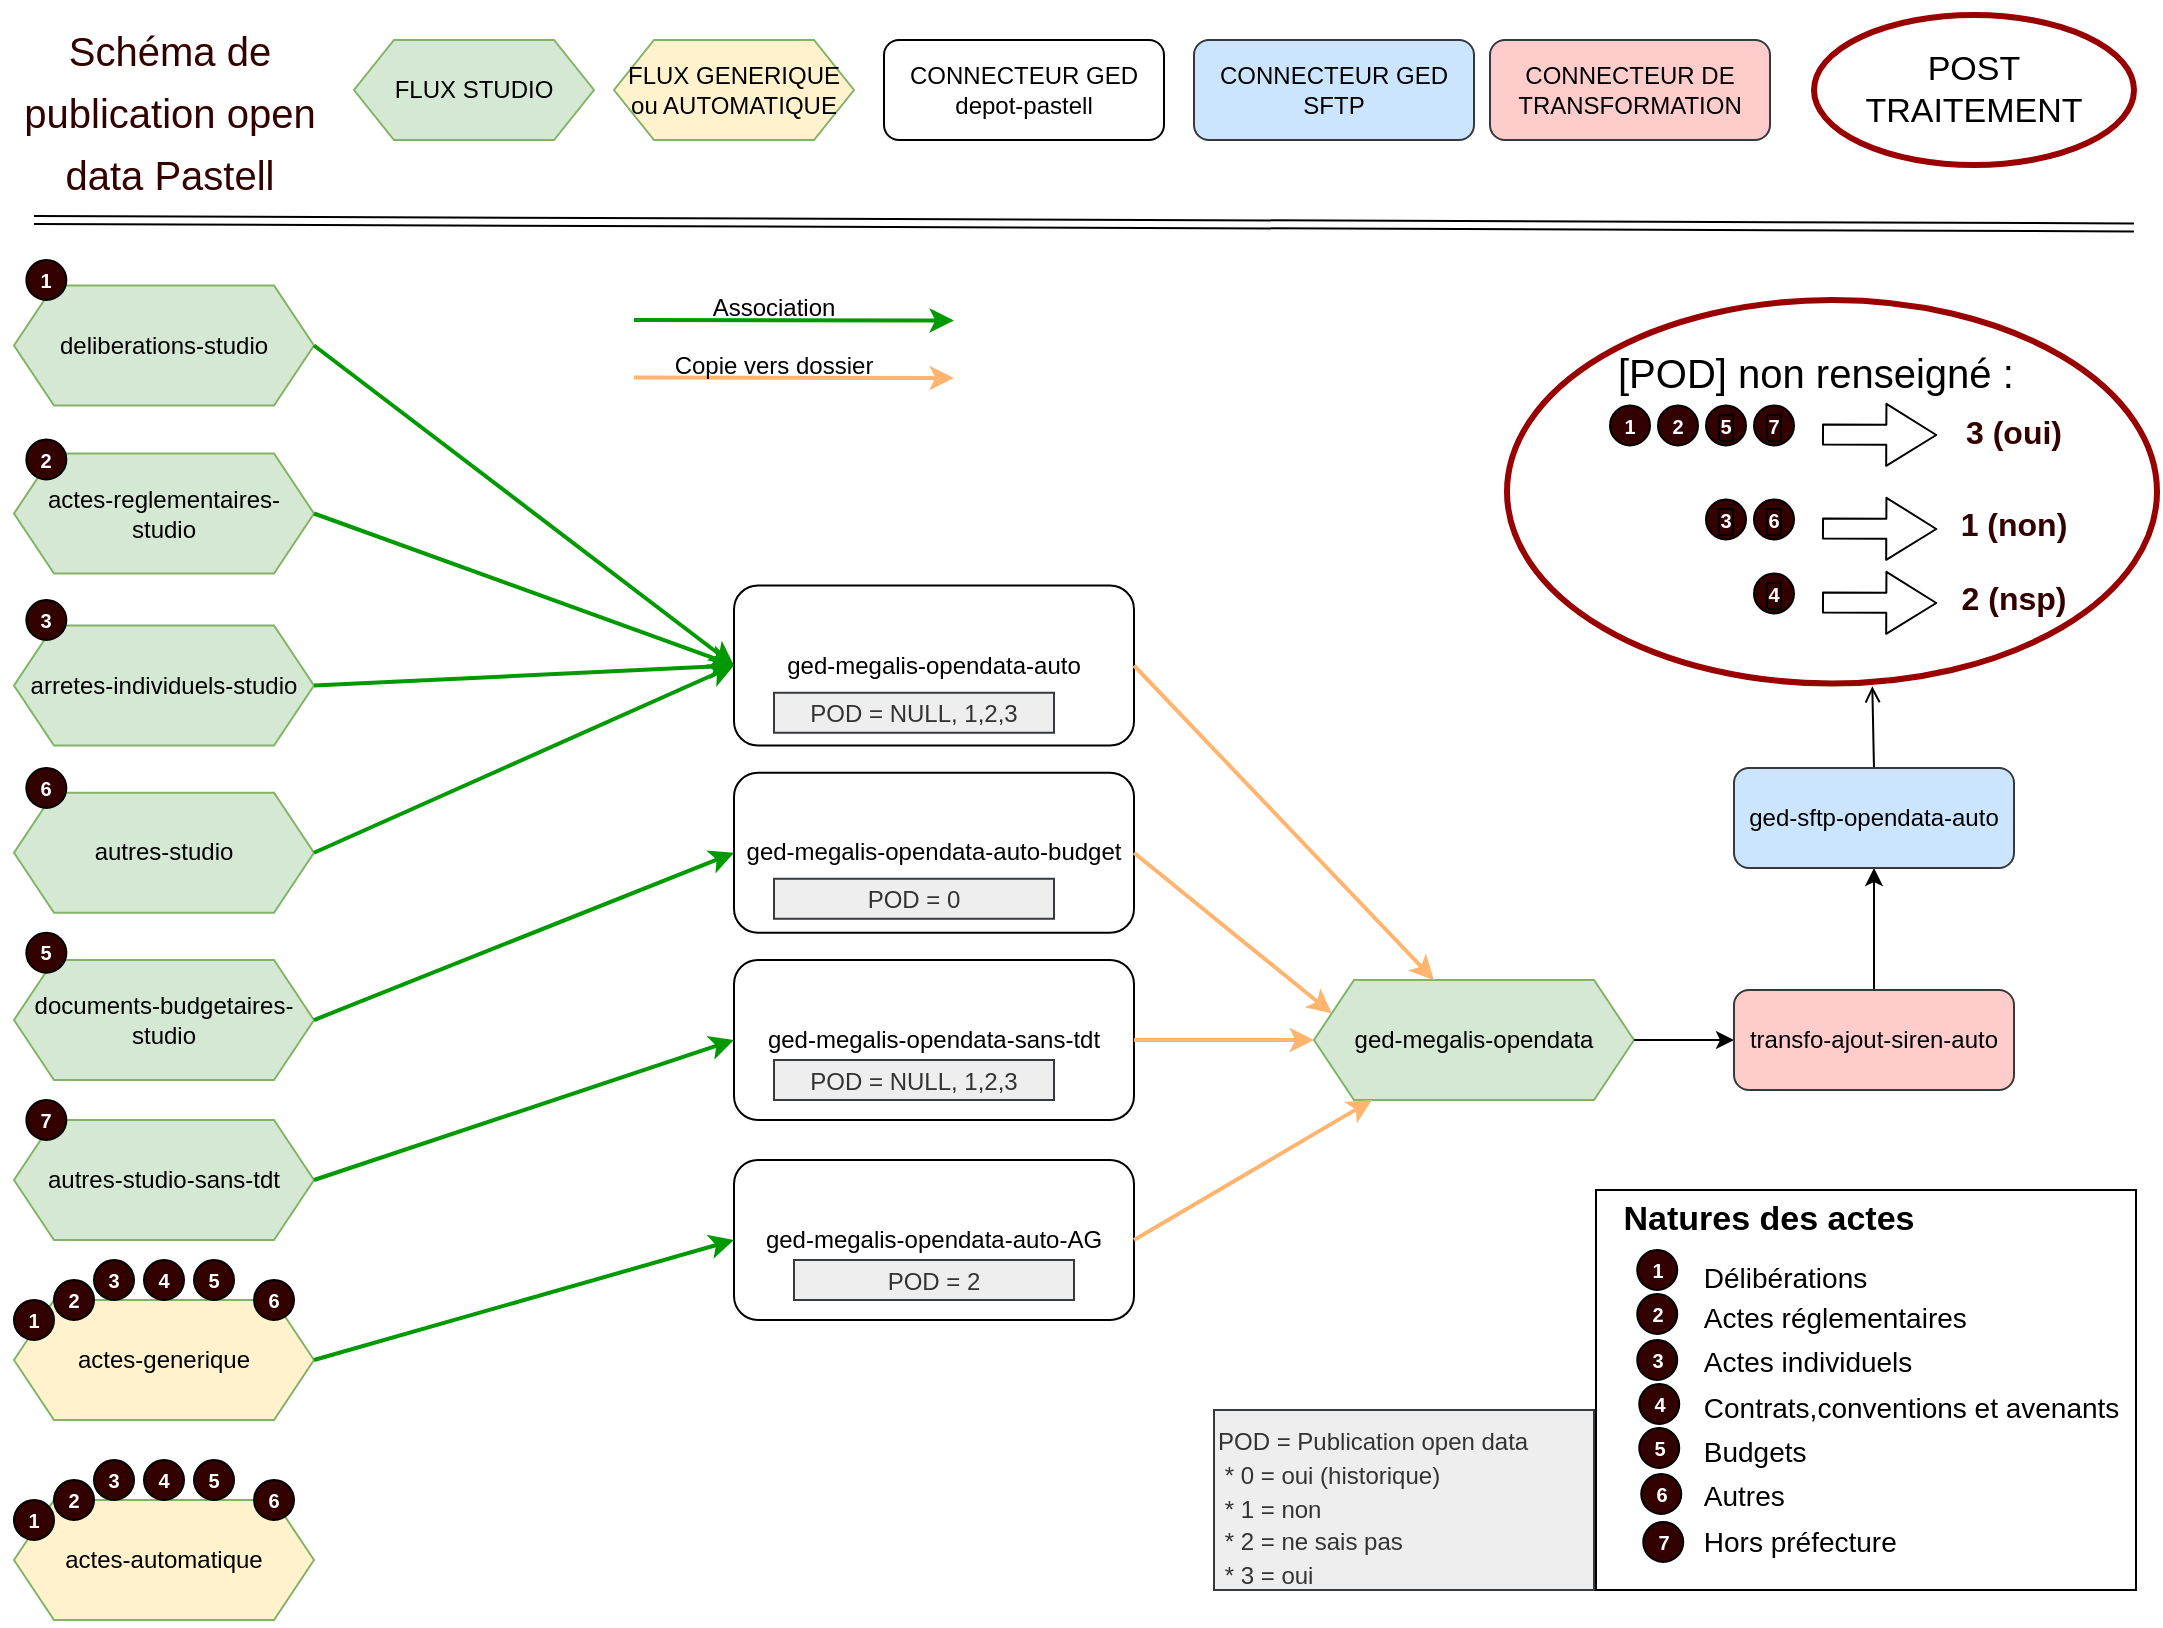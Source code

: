 <mxfile version="20.8.3" type="github">
  <diagram id="yKMXlh3He5rKh7WeZDES" name="Page-1">
    <mxGraphModel dx="1050" dy="538" grid="1" gridSize="10" guides="1" tooltips="1" connect="1" arrows="1" fold="1" page="1" pageScale="1" pageWidth="1169" pageHeight="827" math="0" shadow="0">
      <root>
        <mxCell id="0" />
        <mxCell id="1" parent="0" />
        <mxCell id="LRofh7eZILfoCd86CygD-2" value="actes-automatique" style="shape=hexagon;perimeter=hexagonPerimeter2;whiteSpace=wrap;html=1;fixedSize=1;fillColor=#FFF2CC;strokeColor=#82b366;" parent="1" vertex="1">
          <mxGeometry x="10" y="750" width="150" height="60" as="geometry" />
        </mxCell>
        <mxCell id="LRofh7eZILfoCd86CygD-1" value="actes-generique" style="shape=hexagon;perimeter=hexagonPerimeter2;whiteSpace=wrap;html=1;fixedSize=1;fillColor=#FFF2CC;strokeColor=#82b366;" parent="1" vertex="1">
          <mxGeometry x="10" y="650" width="150" height="60" as="geometry" />
        </mxCell>
        <mxCell id="QPKnpDNXjxQwDzzotiPI-1" value="ged-megalis-opendata-auto" style="rounded=1;whiteSpace=wrap;html=1;" parent="1" vertex="1">
          <mxGeometry x="370" y="292.75" width="200" height="80" as="geometry" />
        </mxCell>
        <mxCell id="QPKnpDNXjxQwDzzotiPI-2" value="ged-megalis-opendata-auto-AG" style="rounded=1;whiteSpace=wrap;html=1;" parent="1" vertex="1">
          <mxGeometry x="370" y="580" width="200" height="80" as="geometry" />
        </mxCell>
        <mxCell id="QPKnpDNXjxQwDzzotiPI-3" value="ged-megalis-opendata-auto-budget" style="rounded=1;whiteSpace=wrap;html=1;" parent="1" vertex="1">
          <mxGeometry x="370" y="386.38" width="200" height="80" as="geometry" />
        </mxCell>
        <mxCell id="QPKnpDNXjxQwDzzotiPI-5" value="ged-megalis-opendata-sans-tdt" style="rounded=1;whiteSpace=wrap;html=1;" parent="1" vertex="1">
          <mxGeometry x="370" y="480" width="200" height="80" as="geometry" />
        </mxCell>
        <mxCell id="QPKnpDNXjxQwDzzotiPI-6" value="ged-megalis-opendata" style="shape=hexagon;perimeter=hexagonPerimeter2;whiteSpace=wrap;html=1;fixedSize=1;fillColor=#d5e8d4;strokeColor=#82b366;" parent="1" vertex="1">
          <mxGeometry x="660" y="490" width="160" height="60" as="geometry" />
        </mxCell>
        <mxCell id="QPKnpDNXjxQwDzzotiPI-7" value="FLUX STUDIO" style="shape=hexagon;perimeter=hexagonPerimeter2;whiteSpace=wrap;html=1;fixedSize=1;fillColor=#d5e8d4;strokeColor=#82b366;" parent="1" vertex="1">
          <mxGeometry x="180" y="20" width="120" height="50" as="geometry" />
        </mxCell>
        <mxCell id="QPKnpDNXjxQwDzzotiPI-9" value="CONNECTEUR GED depot-pastell" style="rounded=1;whiteSpace=wrap;html=1;" parent="1" vertex="1">
          <mxGeometry x="445" y="20" width="140" height="50" as="geometry" />
        </mxCell>
        <mxCell id="QPKnpDNXjxQwDzzotiPI-14" value="deliberations-studio" style="shape=hexagon;perimeter=hexagonPerimeter2;whiteSpace=wrap;html=1;fixedSize=1;fillColor=#d5e8d4;strokeColor=#82b366;" parent="1" vertex="1">
          <mxGeometry x="10" y="142.75" width="150" height="60" as="geometry" />
        </mxCell>
        <mxCell id="QPKnpDNXjxQwDzzotiPI-15" value="" style="shape=link;html=1;rounded=0;" parent="1" edge="1">
          <mxGeometry width="100" relative="1" as="geometry">
            <mxPoint x="20" y="110" as="sourcePoint" />
            <mxPoint x="1070" y="113.717" as="targetPoint" />
          </mxGeometry>
        </mxCell>
        <mxCell id="QPKnpDNXjxQwDzzotiPI-16" value="" style="endArrow=classic;html=1;rounded=0;exitX=1;exitY=0.5;exitDx=0;exitDy=0;entryX=0;entryY=0.5;entryDx=0;entryDy=0;" parent="1" source="QPKnpDNXjxQwDzzotiPI-6" target="LRofh7eZILfoCd86CygD-12" edge="1">
          <mxGeometry width="50" height="50" relative="1" as="geometry">
            <mxPoint x="700" y="420" as="sourcePoint" />
            <mxPoint x="854.5" y="525" as="targetPoint" />
          </mxGeometry>
        </mxCell>
        <mxCell id="QPKnpDNXjxQwDzzotiPI-17" value="" style="endArrow=classic;html=1;rounded=0;entryX=0.5;entryY=1;entryDx=0;entryDy=0;exitX=0.5;exitY=0;exitDx=0;exitDy=0;" parent="1" source="LRofh7eZILfoCd86CygD-12" target="LRofh7eZILfoCd86CygD-13" edge="1">
          <mxGeometry width="50" height="50" relative="1" as="geometry">
            <mxPoint x="940" y="490" as="sourcePoint" />
            <mxPoint x="920" y="446" as="targetPoint" />
          </mxGeometry>
        </mxCell>
        <mxCell id="QPKnpDNXjxQwDzzotiPI-18" value="" style="endArrow=classic;html=1;rounded=0;entryX=0.375;entryY=0;entryDx=0;entryDy=0;exitX=1;exitY=0.5;exitDx=0;exitDy=0;strokeColor=#FFB570;strokeWidth=2;" parent="1" source="QPKnpDNXjxQwDzzotiPI-1" target="QPKnpDNXjxQwDzzotiPI-6" edge="1">
          <mxGeometry width="50" height="50" relative="1" as="geometry">
            <mxPoint x="550" y="330" as="sourcePoint" />
            <mxPoint x="600" y="280" as="targetPoint" />
          </mxGeometry>
        </mxCell>
        <mxCell id="QPKnpDNXjxQwDzzotiPI-19" value="" style="endArrow=classic;html=1;rounded=0;exitX=1;exitY=0.5;exitDx=0;exitDy=0;strokeColor=#FFB570;strokeWidth=2;" parent="1" source="QPKnpDNXjxQwDzzotiPI-2" target="QPKnpDNXjxQwDzzotiPI-6" edge="1">
          <mxGeometry width="50" height="50" relative="1" as="geometry">
            <mxPoint x="700" y="490" as="sourcePoint" />
            <mxPoint x="670" y="490" as="targetPoint" />
          </mxGeometry>
        </mxCell>
        <mxCell id="QPKnpDNXjxQwDzzotiPI-20" value="" style="endArrow=classic;html=1;rounded=0;entryX=0;entryY=0.5;entryDx=0;entryDy=0;exitX=1;exitY=0.5;exitDx=0;exitDy=0;strokeColor=#FFB570;strokeWidth=2;" parent="1" source="QPKnpDNXjxQwDzzotiPI-5" target="QPKnpDNXjxQwDzzotiPI-6" edge="1">
          <mxGeometry width="50" height="50" relative="1" as="geometry">
            <mxPoint x="550" y="540" as="sourcePoint" />
            <mxPoint x="600" y="490" as="targetPoint" />
          </mxGeometry>
        </mxCell>
        <mxCell id="QPKnpDNXjxQwDzzotiPI-23" value="actes-reglementaires-studio" style="shape=hexagon;perimeter=hexagonPerimeter2;whiteSpace=wrap;html=1;fixedSize=1;fillColor=#d5e8d4;strokeColor=#82b366;" parent="1" vertex="1">
          <mxGeometry x="10" y="226.75" width="150" height="60" as="geometry" />
        </mxCell>
        <mxCell id="QPKnpDNXjxQwDzzotiPI-24" value="arretes-individuels-studio" style="shape=hexagon;perimeter=hexagonPerimeter2;whiteSpace=wrap;html=1;fixedSize=1;fillColor=#d5e8d4;strokeColor=#82b366;" parent="1" vertex="1">
          <mxGeometry x="10" y="312.75" width="150" height="60" as="geometry" />
        </mxCell>
        <mxCell id="QPKnpDNXjxQwDzzotiPI-25" value="autres-studio" style="shape=hexagon;perimeter=hexagonPerimeter2;whiteSpace=wrap;html=1;fixedSize=1;fillColor=#d5e8d4;strokeColor=#82b366;" parent="1" vertex="1">
          <mxGeometry x="10.0" y="396.38" width="150" height="60" as="geometry" />
        </mxCell>
        <mxCell id="QPKnpDNXjxQwDzzotiPI-26" value="" style="endArrow=classic;html=1;rounded=0;entryX=0;entryY=0.5;entryDx=0;entryDy=0;exitX=1;exitY=0.5;exitDx=0;exitDy=0;strokeColor=#009900;strokeWidth=2;" parent="1" source="QPKnpDNXjxQwDzzotiPI-14" target="QPKnpDNXjxQwDzzotiPI-1" edge="1">
          <mxGeometry width="50" height="50" relative="1" as="geometry">
            <mxPoint x="150" y="260" as="sourcePoint" />
            <mxPoint x="200" y="210" as="targetPoint" />
          </mxGeometry>
        </mxCell>
        <mxCell id="QPKnpDNXjxQwDzzotiPI-27" value="" style="endArrow=classic;html=1;rounded=0;entryX=0;entryY=0.5;entryDx=0;entryDy=0;exitX=1;exitY=0.5;exitDx=0;exitDy=0;strokeColor=#009900;strokeWidth=2;" parent="1" source="QPKnpDNXjxQwDzzotiPI-23" target="QPKnpDNXjxQwDzzotiPI-1" edge="1">
          <mxGeometry width="50" height="50" relative="1" as="geometry">
            <mxPoint x="150" y="320" as="sourcePoint" />
            <mxPoint x="200" y="270" as="targetPoint" />
          </mxGeometry>
        </mxCell>
        <mxCell id="QPKnpDNXjxQwDzzotiPI-28" value="" style="endArrow=classic;html=1;rounded=0;entryX=0;entryY=0.5;entryDx=0;entryDy=0;exitX=1;exitY=0.5;exitDx=0;exitDy=0;strokeColor=#009900;strokeWidth=2;" parent="1" source="QPKnpDNXjxQwDzzotiPI-24" target="QPKnpDNXjxQwDzzotiPI-1" edge="1">
          <mxGeometry width="50" height="50" relative="1" as="geometry">
            <mxPoint x="150" y="372.75" as="sourcePoint" />
            <mxPoint x="200" y="322.75" as="targetPoint" />
          </mxGeometry>
        </mxCell>
        <mxCell id="QPKnpDNXjxQwDzzotiPI-29" value="" style="endArrow=classic;html=1;rounded=0;entryX=0;entryY=0.5;entryDx=0;entryDy=0;exitX=1;exitY=0.5;exitDx=0;exitDy=0;strokeColor=#009900;strokeWidth=2;" parent="1" source="QPKnpDNXjxQwDzzotiPI-25" target="QPKnpDNXjxQwDzzotiPI-1" edge="1">
          <mxGeometry width="50" height="50" relative="1" as="geometry">
            <mxPoint x="150" y="430" as="sourcePoint" />
            <mxPoint x="200" y="380" as="targetPoint" />
          </mxGeometry>
        </mxCell>
        <mxCell id="QPKnpDNXjxQwDzzotiPI-34" value="" style="endArrow=classic;html=1;rounded=0;exitX=1;exitY=0.5;exitDx=0;exitDy=0;entryX=0;entryY=0.5;entryDx=0;entryDy=0;strokeColor=#009900;strokeWidth=2;" parent="1" target="QPKnpDNXjxQwDzzotiPI-2" edge="1">
          <mxGeometry width="50" height="50" relative="1" as="geometry">
            <mxPoint x="160" y="680" as="sourcePoint" />
            <mxPoint x="360" y="433" as="targetPoint" />
          </mxGeometry>
        </mxCell>
        <mxCell id="QPKnpDNXjxQwDzzotiPI-35" value="documents-budgetaires-studio" style="shape=hexagon;perimeter=hexagonPerimeter2;whiteSpace=wrap;html=1;fixedSize=1;fillColor=#d5e8d4;strokeColor=#82b366;" parent="1" vertex="1">
          <mxGeometry x="10" y="480" width="150" height="60" as="geometry" />
        </mxCell>
        <mxCell id="QPKnpDNXjxQwDzzotiPI-38" value="autres-studio-sans-tdt" style="shape=hexagon;perimeter=hexagonPerimeter2;whiteSpace=wrap;html=1;fixedSize=1;fillColor=#d5e8d4;strokeColor=#82b366;" parent="1" vertex="1">
          <mxGeometry x="10" y="560" width="150" height="60" as="geometry" />
        </mxCell>
        <mxCell id="QPKnpDNXjxQwDzzotiPI-39" value="" style="endArrow=classic;html=1;rounded=0;exitX=1;exitY=0.5;exitDx=0;exitDy=0;entryX=0;entryY=0.5;entryDx=0;entryDy=0;strokeColor=#009900;strokeWidth=2;" parent="1" source="QPKnpDNXjxQwDzzotiPI-38" target="QPKnpDNXjxQwDzzotiPI-5" edge="1">
          <mxGeometry width="50" height="50" relative="1" as="geometry">
            <mxPoint x="700" y="560" as="sourcePoint" />
            <mxPoint x="750" y="510" as="targetPoint" />
          </mxGeometry>
        </mxCell>
        <mxCell id="NiUOaJjkk8fQGssEyTuc-1" value="1" style="ellipse;whiteSpace=wrap;html=1;fillColor=#330000;fontColor=#FFFFFF;fontSize=10;fontStyle=1" parent="1" vertex="1">
          <mxGeometry x="16.17" y="130" width="20" height="20" as="geometry" />
        </mxCell>
        <mxCell id="NiUOaJjkk8fQGssEyTuc-2" value="2" style="ellipse;whiteSpace=wrap;html=1;fillColor=#330000;fontColor=#FFFFFF;fontSize=10;fontStyle=1" parent="1" vertex="1">
          <mxGeometry x="16.17" y="219.75" width="20" height="20" as="geometry" />
        </mxCell>
        <mxCell id="NiUOaJjkk8fQGssEyTuc-4" value="6" style="ellipse;whiteSpace=wrap;html=1;fillColor=#330000;fontColor=#FFFFFF;fontSize=10;fontStyle=1" parent="1" vertex="1">
          <mxGeometry x="16.17" y="384" width="20" height="20" as="geometry" />
        </mxCell>
        <mxCell id="NiUOaJjkk8fQGssEyTuc-5" value="3" style="ellipse;whiteSpace=wrap;html=1;fillColor=#330000;fontColor=#FFFFFF;fontSize=10;fontStyle=1" parent="1" vertex="1">
          <mxGeometry x="16.17" y="300" width="20" height="20" as="geometry" />
        </mxCell>
        <mxCell id="NiUOaJjkk8fQGssEyTuc-7" value="5" style="ellipse;whiteSpace=wrap;html=1;fillColor=#330000;fontColor=#FFFFFF;fontSize=10;fontStyle=1" parent="1" vertex="1">
          <mxGeometry x="16.17" y="466.38" width="20" height="20" as="geometry" />
        </mxCell>
        <mxCell id="NiUOaJjkk8fQGssEyTuc-9" value="7" style="ellipse;whiteSpace=wrap;html=1;fillColor=#330000;fontColor=#FFFFFF;fontSize=10;fontStyle=1" parent="1" vertex="1">
          <mxGeometry x="16.17" y="550" width="20" height="20" as="geometry" />
        </mxCell>
        <mxCell id="NiUOaJjkk8fQGssEyTuc-10" value="4" style="ellipse;whiteSpace=wrap;html=1;fillColor=#330000;fontColor=#FFFFFF;fontSize=10;fontStyle=1" parent="1" vertex="1">
          <mxGeometry x="75" y="630" width="20" height="20" as="geometry" />
        </mxCell>
        <mxCell id="NiUOaJjkk8fQGssEyTuc-15" value="" style="edgeStyle=none;orthogonalLoop=1;jettySize=auto;html=1;rounded=0;fontSize=24;fontColor=#FFFFFF;endArrow=open;startSize=14;endSize=6;sourcePerimeterSpacing=8;targetPerimeterSpacing=8;curved=1;entryX=0.562;entryY=1.007;entryDx=0;entryDy=0;exitX=0.5;exitY=0;exitDx=0;exitDy=0;entryPerimeter=0;" parent="1" source="LRofh7eZILfoCd86CygD-13" target="LRofh7eZILfoCd86CygD-15" edge="1">
          <mxGeometry width="140" relative="1" as="geometry">
            <mxPoint x="920" y="390" as="sourcePoint" />
            <mxPoint x="620" y="320" as="targetPoint" />
            <Array as="points" />
          </mxGeometry>
        </mxCell>
        <mxCell id="NiUOaJjkk8fQGssEyTuc-28" value="&lt;font style=&quot;font-size: 10px;&quot;&gt;1&lt;/font&gt;" style="ellipse;whiteSpace=wrap;html=1;fillColor=#330000;fontColor=#FFFFFF;fontSize=10;fontStyle=1" parent="1" vertex="1">
          <mxGeometry x="808" y="202.75" width="20" height="20" as="geometry" />
        </mxCell>
        <mxCell id="NiUOaJjkk8fQGssEyTuc-29" value="2" style="ellipse;whiteSpace=wrap;html=1;fillColor=#330000;fontColor=#FFFFFF;fontSize=10;fontStyle=1" parent="1" vertex="1">
          <mxGeometry x="832" y="202.75" width="20" height="20" as="geometry" />
        </mxCell>
        <mxCell id="NiUOaJjkk8fQGssEyTuc-30" value="5" style="ellipse;whiteSpace=wrap;html=1;fillColor=#330000;fontColor=#FFFFFF;fontSize=10;fontStyle=1;labelBorderColor=default;" parent="1" vertex="1">
          <mxGeometry x="856" y="202.75" width="20" height="20" as="geometry" />
        </mxCell>
        <mxCell id="NiUOaJjkk8fQGssEyTuc-31" value="7" style="ellipse;whiteSpace=wrap;html=1;fillColor=#330000;fontColor=#FFFFFF;fontSize=10;fontStyle=1;labelBorderColor=default;" parent="1" vertex="1">
          <mxGeometry x="880" y="202.75" width="20" height="20" as="geometry" />
        </mxCell>
        <mxCell id="NiUOaJjkk8fQGssEyTuc-40" value="6" style="ellipse;whiteSpace=wrap;html=1;fillColor=#330000;fontColor=#FFFFFF;fontSize=10;fontStyle=1;labelBorderColor=default;" parent="1" vertex="1">
          <mxGeometry x="880" y="249.75" width="20" height="20" as="geometry" />
        </mxCell>
        <mxCell id="NiUOaJjkk8fQGssEyTuc-41" value="3" style="ellipse;whiteSpace=wrap;html=1;fillColor=#330000;fontColor=#FFFFFF;fontSize=10;fontStyle=1;labelBorderColor=default;" parent="1" vertex="1">
          <mxGeometry x="856" y="249.75" width="20" height="20" as="geometry" />
        </mxCell>
        <mxCell id="NiUOaJjkk8fQGssEyTuc-43" value="" style="edgeStyle=none;orthogonalLoop=1;jettySize=auto;html=1;shape=flexArrow;rounded=1;startSize=8;endSize=8;fontSize=20;fontColor=#330000;endArrow=open;sourcePerimeterSpacing=8;targetPerimeterSpacing=8;curved=1;" parent="1" edge="1">
          <mxGeometry width="140" relative="1" as="geometry">
            <mxPoint x="914" y="217.25" as="sourcePoint" />
            <mxPoint x="971.65" y="217.5" as="targetPoint" />
            <Array as="points" />
          </mxGeometry>
        </mxCell>
        <mxCell id="NiUOaJjkk8fQGssEyTuc-44" value="3 (oui)" style="text;strokeColor=none;fillColor=none;html=1;align=center;verticalAlign=middle;whiteSpace=wrap;rounded=0;fontSize=16;fontColor=#330000;fontStyle=1" parent="1" vertex="1">
          <mxGeometry x="980" y="200.75" width="60" height="30" as="geometry" />
        </mxCell>
        <mxCell id="NiUOaJjkk8fQGssEyTuc-45" value="" style="edgeStyle=none;orthogonalLoop=1;jettySize=auto;html=1;shape=flexArrow;rounded=1;startSize=8;endSize=8;fontSize=20;fontColor=#330000;endArrow=open;sourcePerimeterSpacing=8;targetPerimeterSpacing=8;curved=1;" parent="1" edge="1">
          <mxGeometry width="140" relative="1" as="geometry">
            <mxPoint x="914" y="264.25" as="sourcePoint" />
            <mxPoint x="971.65" y="264.5" as="targetPoint" />
            <Array as="points" />
          </mxGeometry>
        </mxCell>
        <mxCell id="NiUOaJjkk8fQGssEyTuc-46" value="1 (non)" style="text;strokeColor=none;fillColor=none;html=1;align=center;verticalAlign=middle;whiteSpace=wrap;rounded=0;fontSize=16;fontColor=#330000;fontStyle=1" parent="1" vertex="1">
          <mxGeometry x="980" y="247" width="60" height="30" as="geometry" />
        </mxCell>
        <mxCell id="NiUOaJjkk8fQGssEyTuc-51" value="4" style="ellipse;whiteSpace=wrap;html=1;fillColor=#330000;fontColor=#FFFFFF;fontSize=10;fontStyle=1;labelBorderColor=default;" parent="1" vertex="1">
          <mxGeometry x="880" y="286.75" width="20" height="20" as="geometry" />
        </mxCell>
        <mxCell id="NiUOaJjkk8fQGssEyTuc-52" value="" style="edgeStyle=none;orthogonalLoop=1;jettySize=auto;html=1;shape=flexArrow;rounded=1;startSize=8;endSize=8;fontSize=20;fontColor=#330000;endArrow=open;sourcePerimeterSpacing=8;targetPerimeterSpacing=8;curved=1;" parent="1" edge="1">
          <mxGeometry width="140" relative="1" as="geometry">
            <mxPoint x="914" y="301.25" as="sourcePoint" />
            <mxPoint x="971.65" y="301.5" as="targetPoint" />
            <Array as="points" />
          </mxGeometry>
        </mxCell>
        <mxCell id="NiUOaJjkk8fQGssEyTuc-53" value="2 (nsp)" style="text;strokeColor=none;fillColor=none;html=1;align=center;verticalAlign=middle;whiteSpace=wrap;rounded=0;fontSize=16;fontColor=#330000;fontStyle=1" parent="1" vertex="1">
          <mxGeometry x="980" y="284" width="60" height="30" as="geometry" />
        </mxCell>
        <mxCell id="NiUOaJjkk8fQGssEyTuc-56" value="&lt;span style=&quot;color: rgb(51, 51, 51); font-size: 12px;&quot;&gt;POD = NULL, 1,2,3&lt;/span&gt;" style="rounded=0;whiteSpace=wrap;html=1;fontSize=14;fillColor=#eeeeee;strokeColor=#36393d;" parent="1" vertex="1">
          <mxGeometry x="390" y="346.38" width="140" height="20" as="geometry" />
        </mxCell>
        <mxCell id="NiUOaJjkk8fQGssEyTuc-57" value="&lt;span style=&quot;color: rgb(51, 51, 51); font-size: 12px;&quot;&gt;POD = 2&lt;/span&gt;" style="rounded=0;whiteSpace=wrap;html=1;fontSize=14;fillColor=#eeeeee;strokeColor=#36393d;" parent="1" vertex="1">
          <mxGeometry x="400" y="630" width="140" height="20" as="geometry" />
        </mxCell>
        <mxCell id="NiUOaJjkk8fQGssEyTuc-58" value="&lt;span style=&quot;color: rgb(51, 51, 51); font-size: 12px;&quot;&gt;POD = 0&lt;/span&gt;" style="rounded=0;whiteSpace=wrap;html=1;fontSize=14;fillColor=#eeeeee;strokeColor=#36393d;" parent="1" vertex="1">
          <mxGeometry x="390" y="439.38" width="140" height="20" as="geometry" />
        </mxCell>
        <mxCell id="NiUOaJjkk8fQGssEyTuc-59" value="&lt;span style=&quot;color: rgb(51, 51, 51); font-size: 12px;&quot;&gt;POD = NULL, 1,2,3&lt;/span&gt;" style="rounded=0;whiteSpace=wrap;html=1;fontSize=14;fillColor=#eeeeee;strokeColor=#36393d;" parent="1" vertex="1">
          <mxGeometry x="390" y="530" width="140" height="20" as="geometry" />
        </mxCell>
        <mxCell id="NiUOaJjkk8fQGssEyTuc-61" value="&lt;span style=&quot;color: rgb(51, 51, 51); font-size: 12px;&quot;&gt;POD = Publication open data&lt;br&gt;&amp;nbsp;* 0 = oui (historique)&lt;br&gt;&amp;nbsp;* 1 = non&lt;br&gt;&amp;nbsp;* 2 = ne sais pas&lt;br&gt;&amp;nbsp;* 3 = oui&lt;br&gt;&lt;br&gt;&lt;/span&gt;" style="rounded=0;whiteSpace=wrap;html=1;fontSize=14;fillColor=#eeeeee;strokeColor=#36393d;verticalAlign=top;align=left;" parent="1" vertex="1">
          <mxGeometry x="610" y="705" width="190" height="90" as="geometry" />
        </mxCell>
        <mxCell id="NiUOaJjkk8fQGssEyTuc-64" value="" style="endArrow=classic;html=1;rounded=0;entryX=0;entryY=0.5;entryDx=0;entryDy=0;exitX=1;exitY=0.5;exitDx=0;exitDy=0;strokeColor=#009900;strokeWidth=2;" parent="1" target="QPKnpDNXjxQwDzzotiPI-3" edge="1">
          <mxGeometry width="50" height="50" relative="1" as="geometry">
            <mxPoint x="160" y="510.01" as="sourcePoint" />
            <mxPoint x="370" y="421.38" as="targetPoint" />
          </mxGeometry>
        </mxCell>
        <mxCell id="NiUOaJjkk8fQGssEyTuc-68" value="&lt;font style=&quot;font-size: 20px;&quot;&gt;Schéma de publication open data Pastell&lt;/font&gt;" style="text;strokeColor=none;fillColor=none;html=1;align=center;verticalAlign=middle;whiteSpace=wrap;rounded=0;fontSize=26;fontColor=#330000;" parent="1" vertex="1">
          <mxGeometry x="3.09" width="170" height="110" as="geometry" />
        </mxCell>
        <mxCell id="NiUOaJjkk8fQGssEyTuc-77" value="1" style="ellipse;whiteSpace=wrap;html=1;fillColor=#330000;fontColor=#FFFFFF;fontSize=10;fontStyle=1" parent="1" vertex="1">
          <mxGeometry x="10.0" y="650" width="20" height="20" as="geometry" />
        </mxCell>
        <mxCell id="NiUOaJjkk8fQGssEyTuc-78" value="2" style="ellipse;whiteSpace=wrap;html=1;fillColor=#330000;fontColor=#FFFFFF;fontSize=10;fontStyle=1" parent="1" vertex="1">
          <mxGeometry x="30.0" y="640" width="20" height="20" as="geometry" />
        </mxCell>
        <mxCell id="NiUOaJjkk8fQGssEyTuc-79" value="3" style="ellipse;whiteSpace=wrap;html=1;fillColor=#330000;fontColor=#FFFFFF;fontSize=10;fontStyle=1" parent="1" vertex="1">
          <mxGeometry x="50.0" y="630" width="20" height="20" as="geometry" />
        </mxCell>
        <mxCell id="NiUOaJjkk8fQGssEyTuc-80" value="5" style="ellipse;whiteSpace=wrap;html=1;fillColor=#330000;fontColor=#FFFFFF;fontSize=10;fontStyle=1" parent="1" vertex="1">
          <mxGeometry x="100.0" y="630" width="20" height="20" as="geometry" />
        </mxCell>
        <mxCell id="NiUOaJjkk8fQGssEyTuc-81" value="6" style="ellipse;whiteSpace=wrap;html=1;fillColor=#330000;fontColor=#FFFFFF;fontSize=10;fontStyle=1" parent="1" vertex="1">
          <mxGeometry x="130" y="640" width="20" height="20" as="geometry" />
        </mxCell>
        <mxCell id="zd7bPqSFU-WeYQIz0miQ-1" value="" style="edgeStyle=none;orthogonalLoop=1;jettySize=auto;html=1;rounded=0;endArrow=classic;startSize=6;endSize=6;sourcePerimeterSpacing=8;targetPerimeterSpacing=8;curved=1;exitX=1;exitY=0.5;exitDx=0;exitDy=0;entryX=0;entryY=0.25;entryDx=0;entryDy=0;strokeColor=#FFB570;strokeWidth=2;endFill=1;" parent="1" source="QPKnpDNXjxQwDzzotiPI-3" target="QPKnpDNXjxQwDzzotiPI-6" edge="1">
          <mxGeometry width="140" relative="1" as="geometry">
            <mxPoint x="480" y="350" as="sourcePoint" />
            <mxPoint x="620" y="350" as="targetPoint" />
            <Array as="points" />
          </mxGeometry>
        </mxCell>
        <mxCell id="0H2d5lAbGC8Fw2T8ENVp-2" value="4" style="ellipse;whiteSpace=wrap;html=1;fillColor=#330000;fontColor=#FFFFFF;fontSize=10;fontStyle=1" parent="1" vertex="1">
          <mxGeometry x="75" y="730" width="20" height="20" as="geometry" />
        </mxCell>
        <mxCell id="0H2d5lAbGC8Fw2T8ENVp-3" value="1" style="ellipse;whiteSpace=wrap;html=1;fillColor=#330000;fontColor=#FFFFFF;fontSize=10;fontStyle=1" parent="1" vertex="1">
          <mxGeometry x="10.0" y="750" width="20" height="20" as="geometry" />
        </mxCell>
        <mxCell id="0H2d5lAbGC8Fw2T8ENVp-4" value="2" style="ellipse;whiteSpace=wrap;html=1;fillColor=#330000;fontColor=#FFFFFF;fontSize=10;fontStyle=1" parent="1" vertex="1">
          <mxGeometry x="30.0" y="740" width="20" height="20" as="geometry" />
        </mxCell>
        <mxCell id="0H2d5lAbGC8Fw2T8ENVp-5" value="3" style="ellipse;whiteSpace=wrap;html=1;fillColor=#330000;fontColor=#FFFFFF;fontSize=10;fontStyle=1" parent="1" vertex="1">
          <mxGeometry x="50.0" y="730" width="20" height="20" as="geometry" />
        </mxCell>
        <mxCell id="0H2d5lAbGC8Fw2T8ENVp-6" value="5" style="ellipse;whiteSpace=wrap;html=1;fillColor=#330000;fontColor=#FFFFFF;fontSize=10;fontStyle=1" parent="1" vertex="1">
          <mxGeometry x="100.0" y="730" width="20" height="20" as="geometry" />
        </mxCell>
        <mxCell id="0H2d5lAbGC8Fw2T8ENVp-7" value="6" style="ellipse;whiteSpace=wrap;html=1;fillColor=#330000;fontColor=#FFFFFF;fontSize=10;fontStyle=1" parent="1" vertex="1">
          <mxGeometry x="130" y="740" width="20" height="20" as="geometry" />
        </mxCell>
        <mxCell id="LRofh7eZILfoCd86CygD-9" value="FLUX GENERIQUE ou AUTOMATIQUE" style="shape=hexagon;perimeter=hexagonPerimeter2;whiteSpace=wrap;html=1;fixedSize=1;fillColor=#FFF2CC;strokeColor=#82b366;" parent="1" vertex="1">
          <mxGeometry x="310" y="20" width="120" height="50" as="geometry" />
        </mxCell>
        <mxCell id="LRofh7eZILfoCd86CygD-10" value="CONNECTEUR GED SFTP" style="rounded=1;whiteSpace=wrap;html=1;fillColor=#cce5ff;strokeColor=#36393d;" parent="1" vertex="1">
          <mxGeometry x="600" y="20" width="140" height="50" as="geometry" />
        </mxCell>
        <mxCell id="LRofh7eZILfoCd86CygD-11" value="CONNECTEUR DE TRANSFORMATION" style="rounded=1;whiteSpace=wrap;html=1;fillColor=#ffcccc;strokeColor=#36393d;" parent="1" vertex="1">
          <mxGeometry x="748" y="20" width="140" height="50" as="geometry" />
        </mxCell>
        <mxCell id="LRofh7eZILfoCd86CygD-12" value="transfo-ajout-siren-auto" style="rounded=1;whiteSpace=wrap;html=1;fillColor=#ffcccc;strokeColor=#36393d;" parent="1" vertex="1">
          <mxGeometry x="870" y="495" width="140" height="50" as="geometry" />
        </mxCell>
        <mxCell id="LRofh7eZILfoCd86CygD-13" value="ged-sftp-opendata-auto" style="rounded=1;whiteSpace=wrap;html=1;fillColor=#cce5ff;strokeColor=#36393d;" parent="1" vertex="1">
          <mxGeometry x="870" y="384" width="140" height="50" as="geometry" />
        </mxCell>
        <mxCell id="LRofh7eZILfoCd86CygD-15" value="" style="ellipse;whiteSpace=wrap;html=1;fontSize=17;fillColor=none;strokeColor=#990000;strokeWidth=3;" parent="1" vertex="1">
          <mxGeometry x="756.5" y="150" width="325" height="191.75" as="geometry" />
        </mxCell>
        <mxCell id="LRofh7eZILfoCd86CygD-16" value="&lt;div style=&quot;border-color: var(--border-color); font-size: 20px;&quot;&gt;&lt;font style=&quot;border-color: var(--border-color); font-size: 20px;&quot;&gt;[POD] non renseigné :&lt;br style=&quot;border-color: var(--border-color);&quot;&gt;&lt;/font&gt;&lt;/div&gt;&lt;div style=&quot;border-color: var(--border-color); font-size: 20px;&quot;&gt;&lt;br style=&quot;border-color: var(--border-color);&quot;&gt;&lt;/div&gt;&lt;div style=&quot;border-color: var(--border-color); font-size: 10px;&quot;&gt;&lt;br style=&quot;border-color: var(--border-color);&quot;&gt;&lt;/div&gt;&lt;div style=&quot;border-color: var(--border-color); font-size: 10px;&quot;&gt;&lt;br style=&quot;border-color: var(--border-color);&quot;&gt;&lt;/div&gt;&lt;div style=&quot;border-color: var(--border-color); font-size: 10px;&quot;&gt;&lt;br style=&quot;border-color: var(--border-color);&quot;&gt;&lt;/div&gt;&lt;div style=&quot;border-color: var(--border-color); font-size: 10px;&quot;&gt;&lt;br style=&quot;border-color: var(--border-color);&quot;&gt;&lt;/div&gt;&lt;div style=&quot;border-color: var(--border-color); font-size: 10px;&quot;&gt;&lt;br style=&quot;border-color: var(--border-color);&quot;&gt;&lt;/div&gt;&lt;div style=&quot;border-color: var(--border-color); font-size: 10px;&quot;&gt;&lt;br style=&quot;border-color: var(--border-color);&quot;&gt;&lt;/div&gt;&lt;div style=&quot;border-color: var(--border-color); font-size: 10px;&quot;&gt;&lt;br style=&quot;border-color: var(--border-color);&quot;&gt;&lt;/div&gt;&lt;div style=&quot;border-color: var(--border-color); font-size: 10px;&quot;&gt;&lt;br style=&quot;border-color: var(--border-color); color: rgb(0, 0, 0); font-family: Helvetica; font-size: 10px; font-style: normal; font-variant-ligatures: normal; font-variant-caps: normal; font-weight: 400; letter-spacing: normal; orphans: 2; text-align: center; text-indent: 0px; text-transform: none; widows: 2; word-spacing: 0px; -webkit-text-stroke-width: 0px; background-color: rgb(251, 251, 251); text-decoration-thickness: initial; text-decoration-style: initial; text-decoration-color: initial;&quot;&gt;&lt;br&gt;&lt;br&gt;&lt;/div&gt;" style="text;whiteSpace=wrap;html=1;fontSize=17;" parent="1" vertex="1">
          <mxGeometry x="810" y="167.75" width="230" height="40" as="geometry" />
        </mxCell>
        <mxCell id="LRofh7eZILfoCd86CygD-17" value="POST TRAITEMENT" style="ellipse;whiteSpace=wrap;html=1;strokeColor=#990000;strokeWidth=3;fontSize=17;fillColor=none;" parent="1" vertex="1">
          <mxGeometry x="910" y="7.5" width="160" height="75" as="geometry" />
        </mxCell>
        <mxCell id="LRofh7eZILfoCd86CygD-18" value="" style="group" parent="1" connectable="0" vertex="1">
          <mxGeometry x="800" y="595" width="271" height="200" as="geometry" />
        </mxCell>
        <mxCell id="LRofh7eZILfoCd86CygD-6" value="" style="group" parent="LRofh7eZILfoCd86CygD-18" connectable="0" vertex="1">
          <mxGeometry x="1" width="270" height="200" as="geometry" />
        </mxCell>
        <mxCell id="LRofh7eZILfoCd86CygD-4" value="" style="rounded=0;whiteSpace=wrap;html=1;fillColor=none;" parent="LRofh7eZILfoCd86CygD-6" vertex="1">
          <mxGeometry width="270" height="200.0" as="geometry" />
        </mxCell>
        <mxCell id="NiUOaJjkk8fQGssEyTuc-55" value="&lt;font style=&quot;font-size: 14px;&quot;&gt;&amp;nbsp;&lt;span style=&quot;background-color: initial;&quot;&gt;Délibérations&lt;/span&gt;&lt;div style=&quot;line-height: 160%;&quot;&gt;&amp;nbsp;Actes réglementaires&lt;/div&gt;&lt;div style=&quot;line-height: 160%;&quot;&gt;&amp;nbsp;Actes individuels&lt;/div&gt;&lt;div style=&quot;line-height: 160%;&quot;&gt;&amp;nbsp;Contrats,conventions et avenants&lt;/div&gt;&lt;div style=&quot;line-height: 160%;&quot;&gt;&amp;nbsp;Budgets&lt;/div&gt;&lt;div style=&quot;line-height: 160%;&quot;&gt;&amp;nbsp;Autres&lt;/div&gt;&lt;div style=&quot;line-height: 160%;&quot;&gt;&amp;nbsp;Hors préfecture&lt;/div&gt;&lt;/font&gt;" style="text;html=1;align=left;verticalAlign=top;whiteSpace=wrap;rounded=0;fontSize=14;spacingBottom=0;strokeWidth=1;spacingTop=0;spacing=0;" parent="LRofh7eZILfoCd86CygD-6" vertex="1">
          <mxGeometry x="50" y="31.27" width="220" height="152.73" as="geometry" />
        </mxCell>
        <mxCell id="LRofh7eZILfoCd86CygD-7" value="Natures des actes" style="text;strokeColor=none;fillColor=none;html=1;align=center;verticalAlign=middle;whiteSpace=wrap;rounded=0;fontStyle=1;fontSize=17;" parent="LRofh7eZILfoCd86CygD-18" vertex="1">
          <mxGeometry width="175" height="30" as="geometry" />
        </mxCell>
        <mxCell id="NiUOaJjkk8fQGssEyTuc-69" value="&lt;font style=&quot;font-size: 10px;&quot;&gt;1&lt;/font&gt;" style="ellipse;whiteSpace=wrap;html=1;fillColor=#330000;fontColor=#FFFFFF;fontSize=10;fontStyle=1" parent="LRofh7eZILfoCd86CygD-18" vertex="1">
          <mxGeometry x="21.62" y="30" width="20" height="20" as="geometry" />
        </mxCell>
        <mxCell id="NiUOaJjkk8fQGssEyTuc-70" value="&lt;font style=&quot;font-size: 10px;&quot;&gt;2&lt;/font&gt;" style="ellipse;whiteSpace=wrap;html=1;fillColor=#330000;fontColor=#FFFFFF;fontSize=10;fontStyle=1" parent="LRofh7eZILfoCd86CygD-18" vertex="1">
          <mxGeometry x="21.62" y="52" width="20" height="20" as="geometry" />
        </mxCell>
        <mxCell id="NiUOaJjkk8fQGssEyTuc-71" value="&lt;font style=&quot;font-size: 10px;&quot;&gt;3&lt;/font&gt;" style="ellipse;whiteSpace=wrap;html=1;fillColor=#330000;fontColor=#FFFFFF;fontSize=10;fontStyle=1" parent="LRofh7eZILfoCd86CygD-18" vertex="1">
          <mxGeometry x="21.62" y="75" width="20" height="20" as="geometry" />
        </mxCell>
        <mxCell id="NiUOaJjkk8fQGssEyTuc-72" value="&lt;font style=&quot;font-size: 10px;&quot;&gt;4&lt;/font&gt;" style="ellipse;whiteSpace=wrap;html=1;fillColor=#330000;fontColor=#FFFFFF;fontSize=10;fontStyle=1" parent="LRofh7eZILfoCd86CygD-18" vertex="1">
          <mxGeometry x="22.62" y="97" width="20" height="20" as="geometry" />
        </mxCell>
        <mxCell id="NiUOaJjkk8fQGssEyTuc-73" value="&lt;font style=&quot;font-size: 10px;&quot;&gt;5&lt;/font&gt;" style="ellipse;whiteSpace=wrap;html=1;fillColor=#330000;fontColor=#FFFFFF;fontSize=10;fontStyle=1" parent="LRofh7eZILfoCd86CygD-18" vertex="1">
          <mxGeometry x="22.62" y="119" width="20" height="20" as="geometry" />
        </mxCell>
        <mxCell id="NiUOaJjkk8fQGssEyTuc-74" value="&lt;font style=&quot;font-size: 10px;&quot;&gt;6&lt;/font&gt;" style="ellipse;whiteSpace=wrap;html=1;fillColor=#330000;fontColor=#FFFFFF;fontSize=10;fontStyle=1" parent="LRofh7eZILfoCd86CygD-18" vertex="1">
          <mxGeometry x="23.62" y="142" width="20" height="20" as="geometry" />
        </mxCell>
        <mxCell id="NiUOaJjkk8fQGssEyTuc-75" value="&lt;font style=&quot;font-size: 10px;&quot;&gt;7&lt;/font&gt;" style="ellipse;whiteSpace=wrap;html=1;fillColor=#330000;fontColor=#FFFFFF;fontSize=10;fontStyle=1" parent="LRofh7eZILfoCd86CygD-18" vertex="1">
          <mxGeometry x="24.62" y="166" width="20" height="20" as="geometry" />
        </mxCell>
        <mxCell id="EOZ-naolbc-LpxOBgqOf-1" value="" style="endArrow=classic;html=1;rounded=0;exitX=1;exitY=0.5;exitDx=0;exitDy=0;strokeColor=#009900;strokeWidth=2;" parent="1" edge="1">
          <mxGeometry width="50" height="50" relative="1" as="geometry">
            <mxPoint x="320" y="160" as="sourcePoint" />
            <mxPoint x="480" y="160.25" as="targetPoint" />
          </mxGeometry>
        </mxCell>
        <mxCell id="EOZ-naolbc-LpxOBgqOf-2" value="Association" style="text;strokeColor=none;fillColor=none;html=1;align=center;verticalAlign=middle;whiteSpace=wrap;rounded=0;" parent="1" vertex="1">
          <mxGeometry x="360" y="139" width="60" height="30" as="geometry" />
        </mxCell>
        <mxCell id="EOZ-naolbc-LpxOBgqOf-4" value="" style="endArrow=classic;html=1;rounded=0;exitX=1;exitY=0.5;exitDx=0;exitDy=0;strokeColor=#FFB570;fillColor=#ffcc99;strokeWidth=2;" parent="1" edge="1">
          <mxGeometry width="50" height="50" relative="1" as="geometry">
            <mxPoint x="320" y="188.75" as="sourcePoint" />
            <mxPoint x="480" y="189" as="targetPoint" />
          </mxGeometry>
        </mxCell>
        <mxCell id="EOZ-naolbc-LpxOBgqOf-5" value="Copie vers dossier" style="text;strokeColor=none;fillColor=none;html=1;align=center;verticalAlign=middle;whiteSpace=wrap;rounded=0;" parent="1" vertex="1">
          <mxGeometry x="330" y="167.75" width="120" height="30" as="geometry" />
        </mxCell>
      </root>
    </mxGraphModel>
  </diagram>
</mxfile>
